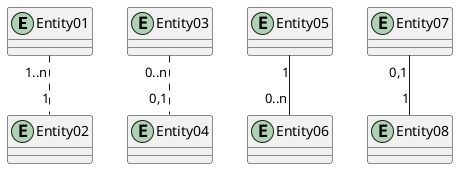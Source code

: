 @startuml

entity Entity01
entity Entity02
entity Entity03
entity Entity04
entity Entity05
entity Entity06
entity Entity07
entity Entity08

Entity01 "1..n" .. "1" Entity02
Entity03 "0..n" .. "0,1" Entity04
Entity05 "1" -- "0..n" Entity06
Entity07 "0,1" -- "1" Entity08

@enduml
